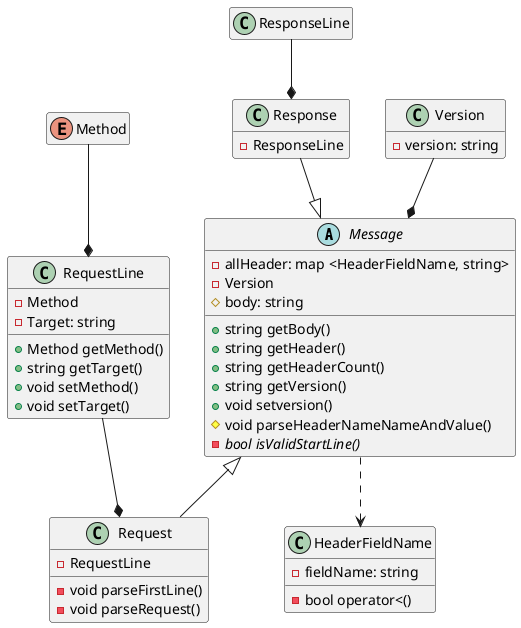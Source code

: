 @startuml HttpMessage
hide empty members
' left to right direction

skinparam groupInheritance 2
' skinparam classAttributeIconSize 0

abstract class Message {
    -allHeader: map <HeaderFieldName, string>
    -Version
    #body: string
    +string getBody()
    +string getHeader()
    +string getHeaderCount()
    +string getVersion()
    +void setversion()
    #void parseHeaderNameNameAndValue()
    -{abstract} bool isValidStartLine()
}

Class Request {
    -RequestLine
    -void parseFirstLine()
    -void parseRequest()
}
Class Response {
    -ResponseLine
}

class Version {
    -version: string
}

class RequestLine {
    -Method
    -Target: string
    +Method getMethod()
    +string getTarget()
    +void setMethod()
    +void setTarget()
}

enum Method {}
class ResponseLine {}

Class HeaderFieldName {
    -fieldName: string
    -bool operator<()
}

' Request and Response inherit from Message
Message <|-- Request
Response --|> Message
Version --* Message

' Message creates HeaderFieldNames
Message ..> HeaderFieldName

RequestLine --* Request
ResponseLine --* Response
Method --* RequestLine

@enduml